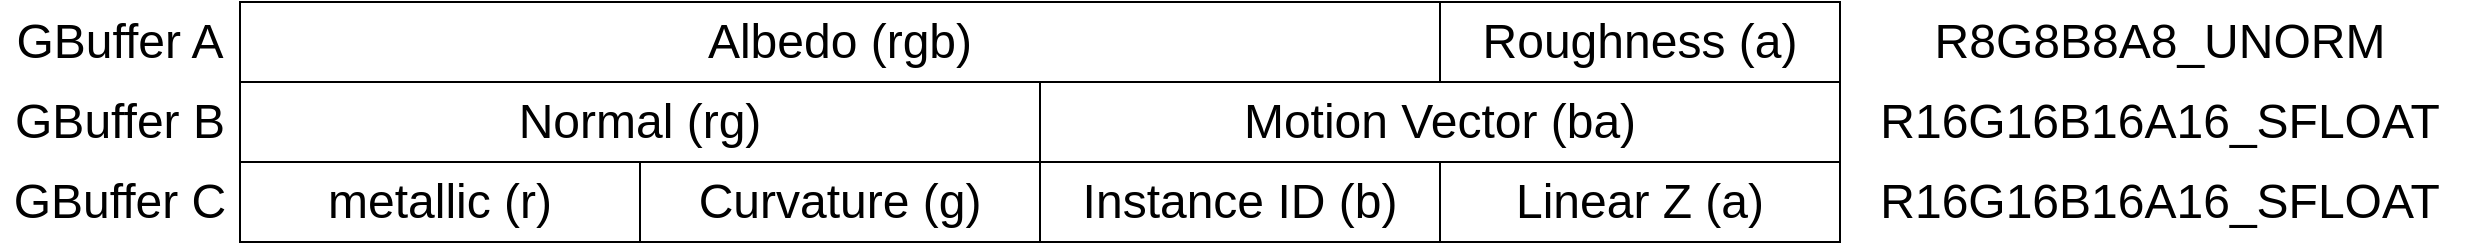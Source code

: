 <mxfile>
    <diagram id="6A81trC-Kifi-UhiyAtX" name="第 1 页">
        <mxGraphModel dx="2687" dy="1315" grid="1" gridSize="10" guides="1" tooltips="1" connect="1" arrows="1" fold="1" page="1" pageScale="1" pageWidth="827" pageHeight="1169" math="0" shadow="0">
            <root>
                <mxCell id="0"/>
                <mxCell id="1" parent="0"/>
                <mxCell id="2" value="&lt;font style=&quot;font-size: 24px;&quot;&gt;Albedo (rgb)&lt;/font&gt;" style="rounded=0;whiteSpace=wrap;html=1;" vertex="1" parent="1">
                    <mxGeometry x="-320" y="360" width="600" height="40" as="geometry"/>
                </mxCell>
                <mxCell id="3" value="&lt;font style=&quot;font-size: 24px;&quot;&gt;Roughness (a)&lt;/font&gt;" style="rounded=0;whiteSpace=wrap;html=1;" vertex="1" parent="1">
                    <mxGeometry x="280" y="360" width="200" height="40" as="geometry"/>
                </mxCell>
                <mxCell id="4" value="&lt;font style=&quot;font-size: 24px;&quot;&gt;Normal (rg)&lt;/font&gt;" style="rounded=0;whiteSpace=wrap;html=1;" vertex="1" parent="1">
                    <mxGeometry x="-320" y="400" width="400" height="40" as="geometry"/>
                </mxCell>
                <mxCell id="5" value="&lt;font style=&quot;font-size: 24px;&quot;&gt;Motion Vector (ba)&lt;/font&gt;" style="rounded=0;whiteSpace=wrap;html=1;" vertex="1" parent="1">
                    <mxGeometry x="80" y="400" width="400" height="40" as="geometry"/>
                </mxCell>
                <mxCell id="6" value="&lt;font style=&quot;font-size: 24px;&quot;&gt;metallic (r)&lt;/font&gt;" style="rounded=0;whiteSpace=wrap;html=1;" vertex="1" parent="1">
                    <mxGeometry x="-320" y="440" width="200" height="40" as="geometry"/>
                </mxCell>
                <mxCell id="7" value="&lt;font style=&quot;font-size: 24px;&quot;&gt;Curvature (g)&lt;/font&gt;" style="rounded=0;whiteSpace=wrap;html=1;" vertex="1" parent="1">
                    <mxGeometry x="-120" y="440" width="200" height="40" as="geometry"/>
                </mxCell>
                <mxCell id="8" value="&lt;font style=&quot;font-size: 24px;&quot;&gt;Instance ID (b)&lt;/font&gt;" style="rounded=0;whiteSpace=wrap;html=1;" vertex="1" parent="1">
                    <mxGeometry x="80" y="440" width="200" height="40" as="geometry"/>
                </mxCell>
                <mxCell id="9" value="&lt;font style=&quot;font-size: 24px;&quot;&gt;Linear Z (a)&lt;/font&gt;" style="rounded=0;whiteSpace=wrap;html=1;" vertex="1" parent="1">
                    <mxGeometry x="280" y="440" width="200" height="40" as="geometry"/>
                </mxCell>
                <mxCell id="10" value="GBuffer A" style="text;html=1;strokeColor=none;fillColor=none;align=center;verticalAlign=middle;whiteSpace=wrap;rounded=0;fontSize=24;" vertex="1" parent="1">
                    <mxGeometry x="-440" y="360" width="120" height="40" as="geometry"/>
                </mxCell>
                <mxCell id="11" value="GBuffer B" style="text;html=1;strokeColor=none;fillColor=none;align=center;verticalAlign=middle;whiteSpace=wrap;rounded=0;fontSize=24;" vertex="1" parent="1">
                    <mxGeometry x="-440" y="400" width="120" height="40" as="geometry"/>
                </mxCell>
                <mxCell id="12" value="GBuffer C" style="text;html=1;strokeColor=none;fillColor=none;align=center;verticalAlign=middle;whiteSpace=wrap;rounded=0;fontSize=24;" vertex="1" parent="1">
                    <mxGeometry x="-440" y="440" width="120" height="40" as="geometry"/>
                </mxCell>
                <mxCell id="13" value="R8G8B8A8_UNORM" style="text;html=1;strokeColor=none;fillColor=none;align=center;verticalAlign=middle;whiteSpace=wrap;rounded=0;fontSize=24;" vertex="1" parent="1">
                    <mxGeometry x="480" y="360" width="320" height="40" as="geometry"/>
                </mxCell>
                <mxCell id="14" value="R16G16B16A16_SFLOAT" style="text;html=1;strokeColor=none;fillColor=none;align=center;verticalAlign=middle;whiteSpace=wrap;rounded=0;fontSize=24;" vertex="1" parent="1">
                    <mxGeometry x="480" y="400" width="320" height="40" as="geometry"/>
                </mxCell>
                <mxCell id="15" value="R16G16B16A16_SFLOAT" style="text;html=1;strokeColor=none;fillColor=none;align=center;verticalAlign=middle;whiteSpace=wrap;rounded=0;fontSize=24;" vertex="1" parent="1">
                    <mxGeometry x="480" y="440" width="320" height="40" as="geometry"/>
                </mxCell>
            </root>
        </mxGraphModel>
    </diagram>
</mxfile>